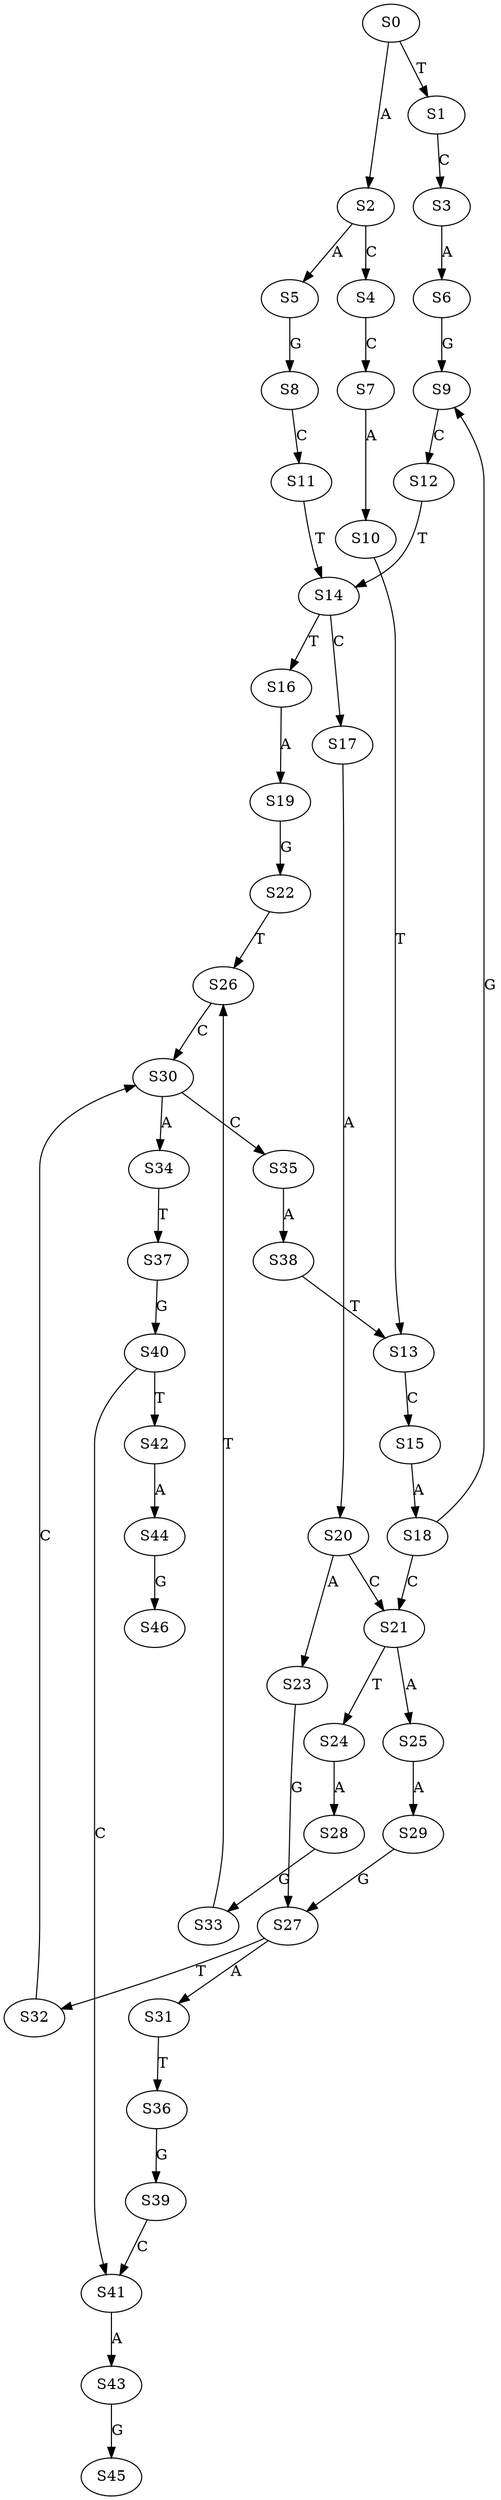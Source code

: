 strict digraph  {
	S0 -> S1 [ label = T ];
	S0 -> S2 [ label = A ];
	S1 -> S3 [ label = C ];
	S2 -> S4 [ label = C ];
	S2 -> S5 [ label = A ];
	S3 -> S6 [ label = A ];
	S4 -> S7 [ label = C ];
	S5 -> S8 [ label = G ];
	S6 -> S9 [ label = G ];
	S7 -> S10 [ label = A ];
	S8 -> S11 [ label = C ];
	S9 -> S12 [ label = C ];
	S10 -> S13 [ label = T ];
	S11 -> S14 [ label = T ];
	S12 -> S14 [ label = T ];
	S13 -> S15 [ label = C ];
	S14 -> S16 [ label = T ];
	S14 -> S17 [ label = C ];
	S15 -> S18 [ label = A ];
	S16 -> S19 [ label = A ];
	S17 -> S20 [ label = A ];
	S18 -> S21 [ label = C ];
	S18 -> S9 [ label = G ];
	S19 -> S22 [ label = G ];
	S20 -> S23 [ label = A ];
	S20 -> S21 [ label = C ];
	S21 -> S24 [ label = T ];
	S21 -> S25 [ label = A ];
	S22 -> S26 [ label = T ];
	S23 -> S27 [ label = G ];
	S24 -> S28 [ label = A ];
	S25 -> S29 [ label = A ];
	S26 -> S30 [ label = C ];
	S27 -> S31 [ label = A ];
	S27 -> S32 [ label = T ];
	S28 -> S33 [ label = G ];
	S29 -> S27 [ label = G ];
	S30 -> S34 [ label = A ];
	S30 -> S35 [ label = C ];
	S31 -> S36 [ label = T ];
	S32 -> S30 [ label = C ];
	S33 -> S26 [ label = T ];
	S34 -> S37 [ label = T ];
	S35 -> S38 [ label = A ];
	S36 -> S39 [ label = G ];
	S37 -> S40 [ label = G ];
	S38 -> S13 [ label = T ];
	S39 -> S41 [ label = C ];
	S40 -> S41 [ label = C ];
	S40 -> S42 [ label = T ];
	S41 -> S43 [ label = A ];
	S42 -> S44 [ label = A ];
	S43 -> S45 [ label = G ];
	S44 -> S46 [ label = G ];
}
